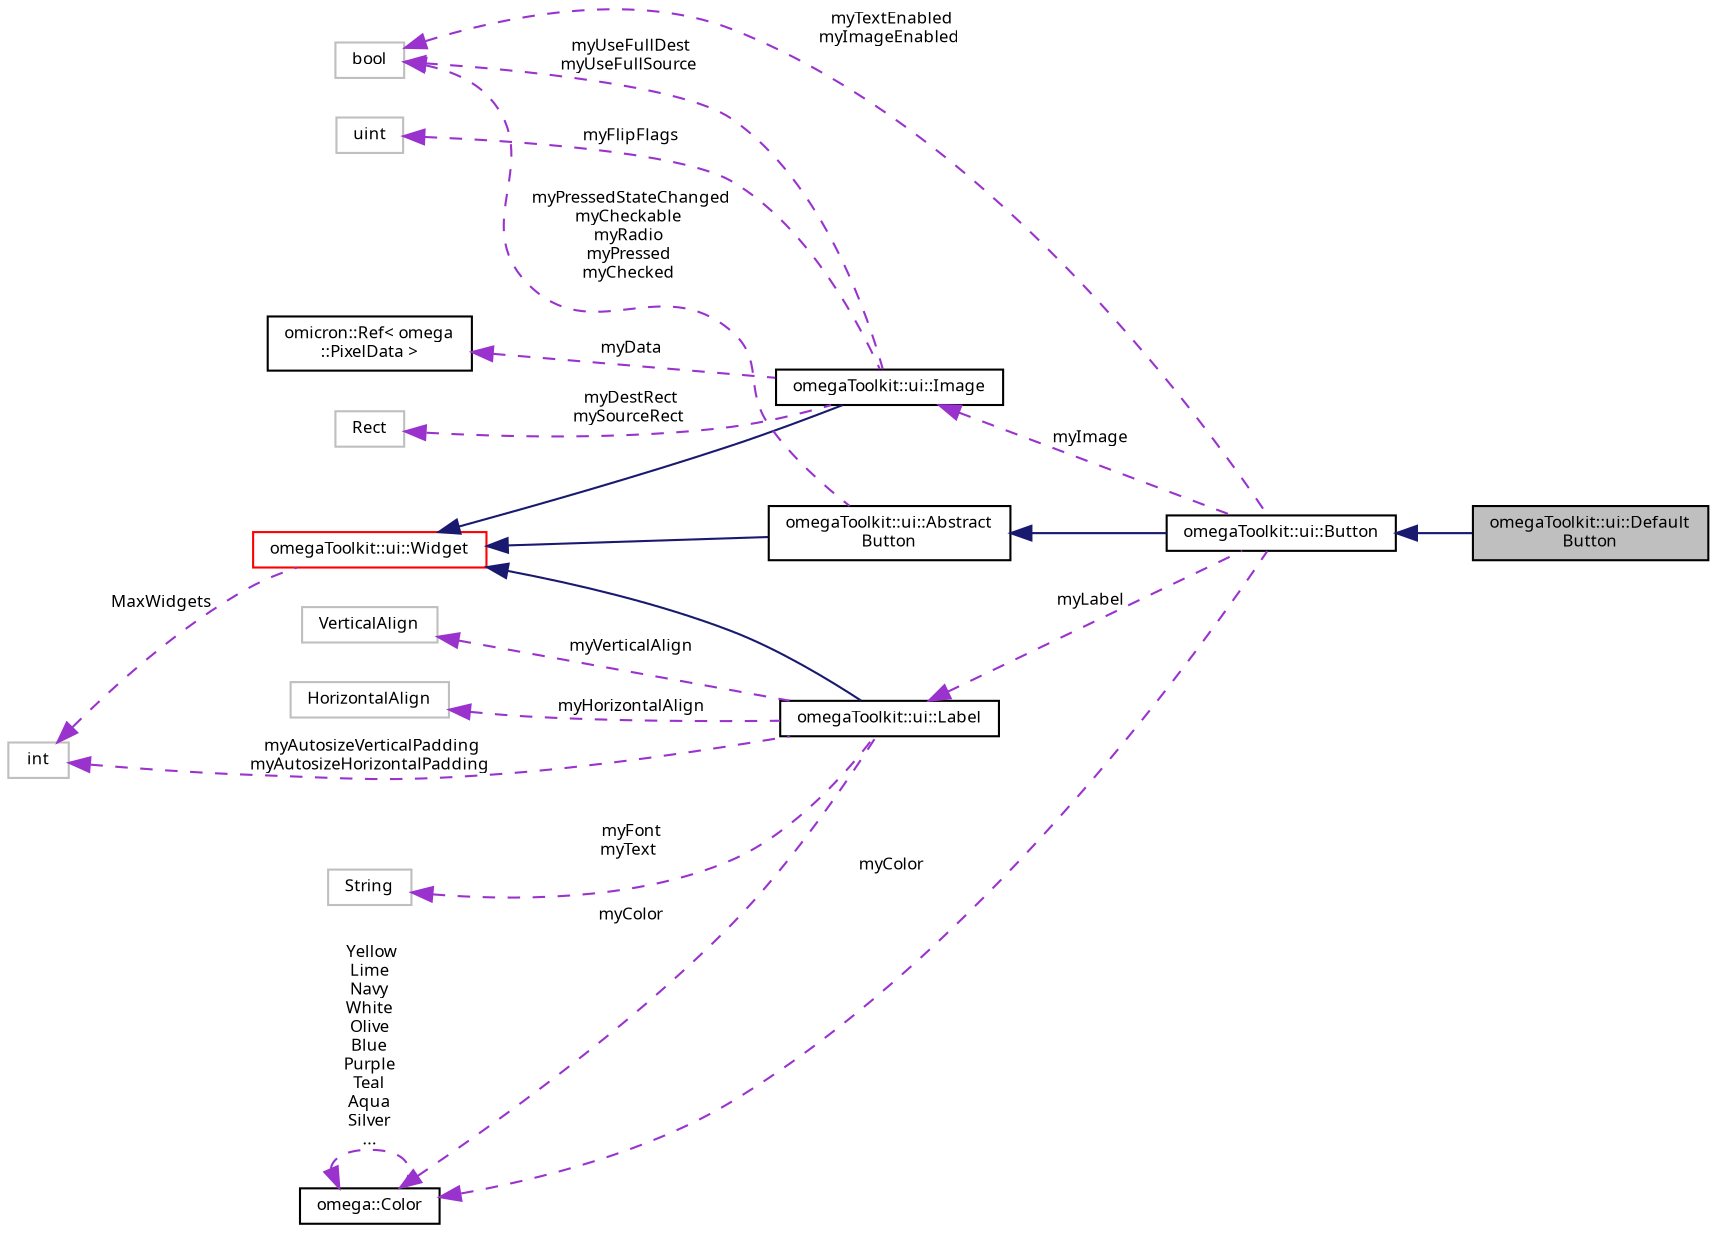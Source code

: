digraph "omegaToolkit::ui::DefaultButton"
{
  bgcolor="transparent";
  edge [fontname="FreeSans.ttf",fontsize="8",labelfontname="FreeSans.ttf",labelfontsize="8"];
  node [fontname="FreeSans.ttf",fontsize="8",shape=record];
  rankdir="LR";
  Node1 [label="omegaToolkit::ui::Default\lButton",height=0.2,width=0.4,color="black", fillcolor="grey75", style="filled" fontcolor="black"];
  Node2 -> Node1 [dir="back",color="midnightblue",fontsize="8",style="solid",fontname="FreeSans.ttf"];
  Node2 [label="omegaToolkit::ui::Button",height=0.2,width=0.4,color="black",URL="$classomega_toolkit_1_1ui_1_1_button.html"];
  Node3 -> Node2 [dir="back",color="midnightblue",fontsize="8",style="solid",fontname="FreeSans.ttf"];
  Node3 [label="omegaToolkit::ui::Abstract\lButton",height=0.2,width=0.4,color="black",URL="$classomega_toolkit_1_1ui_1_1_abstract_button.html"];
  Node4 -> Node3 [dir="back",color="midnightblue",fontsize="8",style="solid",fontname="FreeSans.ttf"];
  Node4 [label="omegaToolkit::ui::Widget",height=0.2,width=0.4,color="red",URL="$classomega_toolkit_1_1ui_1_1_widget.html"];
  Node5 -> Node4 [dir="back",color="darkorchid3",fontsize="8",style="dashed",label=" MaxWidgets" ,fontname="FreeSans.ttf"];
  Node5 [label="int",height=0.2,width=0.4,color="grey75"];
  Node6 -> Node3 [dir="back",color="darkorchid3",fontsize="8",style="dashed",label=" myPressedStateChanged\nmyCheckable\nmyRadio\nmyPressed\nmyChecked" ,fontname="FreeSans.ttf"];
  Node6 [label="bool",height=0.2,width=0.4,color="grey75"];
  Node7 -> Node2 [dir="back",color="darkorchid3",fontsize="8",style="dashed",label=" myImage" ,fontname="FreeSans.ttf"];
  Node7 [label="omegaToolkit::ui::Image",height=0.2,width=0.4,color="black",URL="$classomega_toolkit_1_1ui_1_1_image.html"];
  Node4 -> Node7 [dir="back",color="midnightblue",fontsize="8",style="solid",fontname="FreeSans.ttf"];
  Node8 -> Node7 [dir="back",color="darkorchid3",fontsize="8",style="dashed",label=" myDestRect\nmySourceRect" ,fontname="FreeSans.ttf"];
  Node8 [label="Rect",height=0.2,width=0.4,color="grey75"];
  Node9 -> Node7 [dir="back",color="darkorchid3",fontsize="8",style="dashed",label=" myData" ,fontname="FreeSans.ttf"];
  Node9 [label="omicron::Ref\< omega\l::PixelData \>",height=0.2,width=0.4,color="black",URL="$classomicron_1_1_ref.html"];
  Node6 -> Node7 [dir="back",color="darkorchid3",fontsize="8",style="dashed",label=" myUseFullDest\nmyUseFullSource" ,fontname="FreeSans.ttf"];
  Node10 -> Node7 [dir="back",color="darkorchid3",fontsize="8",style="dashed",label=" myFlipFlags" ,fontname="FreeSans.ttf"];
  Node10 [label="uint",height=0.2,width=0.4,color="grey75"];
  Node11 -> Node2 [dir="back",color="darkorchid3",fontsize="8",style="dashed",label=" myLabel" ,fontname="FreeSans.ttf"];
  Node11 [label="omegaToolkit::ui::Label",height=0.2,width=0.4,color="black",URL="$classomega_toolkit_1_1ui_1_1_label.html"];
  Node4 -> Node11 [dir="back",color="midnightblue",fontsize="8",style="solid",fontname="FreeSans.ttf"];
  Node12 -> Node11 [dir="back",color="darkorchid3",fontsize="8",style="dashed",label=" myFont\nmyText" ,fontname="FreeSans.ttf"];
  Node12 [label="String",height=0.2,width=0.4,color="grey75"];
  Node13 -> Node11 [dir="back",color="darkorchid3",fontsize="8",style="dashed",label=" myVerticalAlign" ,fontname="FreeSans.ttf"];
  Node13 [label="VerticalAlign",height=0.2,width=0.4,color="grey75"];
  Node14 -> Node11 [dir="back",color="darkorchid3",fontsize="8",style="dashed",label=" myHorizontalAlign" ,fontname="FreeSans.ttf"];
  Node14 [label="HorizontalAlign",height=0.2,width=0.4,color="grey75"];
  Node5 -> Node11 [dir="back",color="darkorchid3",fontsize="8",style="dashed",label=" myAutosizeVerticalPadding\nmyAutosizeHorizontalPadding" ,fontname="FreeSans.ttf"];
  Node15 -> Node11 [dir="back",color="darkorchid3",fontsize="8",style="dashed",label=" myColor" ,fontname="FreeSans.ttf"];
  Node15 [label="omega::Color",height=0.2,width=0.4,color="black",URL="$classomega_1_1_color.html"];
  Node15 -> Node15 [dir="back",color="darkorchid3",fontsize="8",style="dashed",label=" Yellow\nLime\nNavy\nWhite\nOlive\nBlue\nPurple\nTeal\nAqua\nSilver\n..." ,fontname="FreeSans.ttf"];
  Node6 -> Node2 [dir="back",color="darkorchid3",fontsize="8",style="dashed",label=" myTextEnabled\nmyImageEnabled" ,fontname="FreeSans.ttf"];
  Node15 -> Node2 [dir="back",color="darkorchid3",fontsize="8",style="dashed",label=" myColor" ,fontname="FreeSans.ttf"];
}
